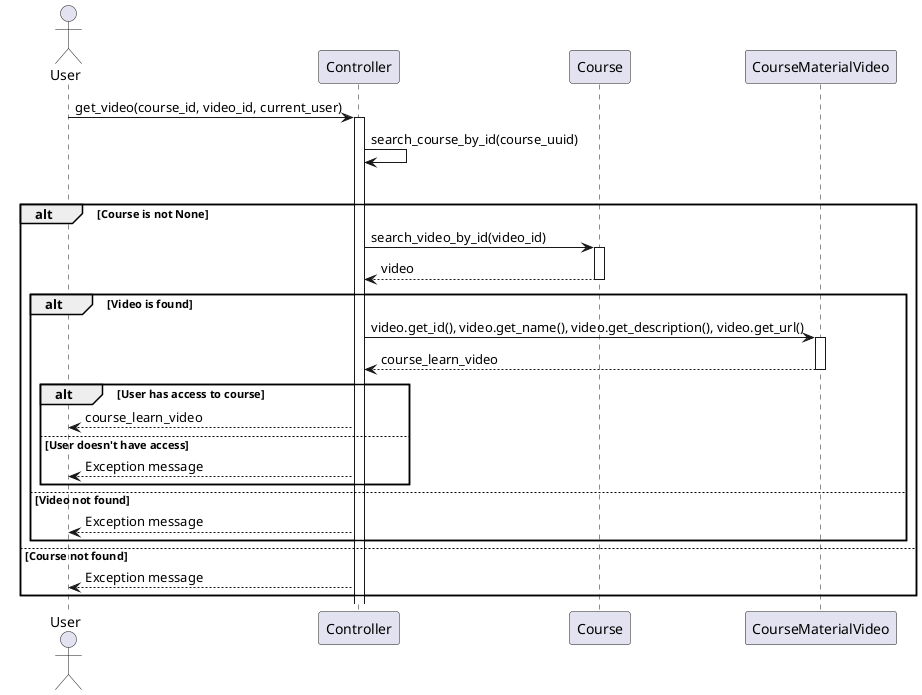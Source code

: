 @startuml

actor User
participant Controller
participant Course

User -> Controller: get_video(course_id, video_id, current_user)
activate Controller

Controller -> Controller: search_course_by_id(course_uuid)

alt Course found
    alt Course is not None
        Controller -> Course: search_video_by_id(video_id)
        activate Course
        Course --> Controller: video
        deactivate Course
        
        alt Video is found
            Controller -> CourseMaterialVideo: video.get_id(), video.get_name(), video.get_description(), video.get_url()
            activate CourseMaterialVideo
            CourseMaterialVideo --> Controller: course_learn_video
            deactivate CourseMaterialVideo

            alt User has access to course
                Controller --> User: course_learn_video
            else User doesn't have access
                Controller --> User: Exception message
            end
        else Video not found
            Controller --> User: Exception message
        end
    else Course not found
        Controller --> User: Exception message
    end
@enduml